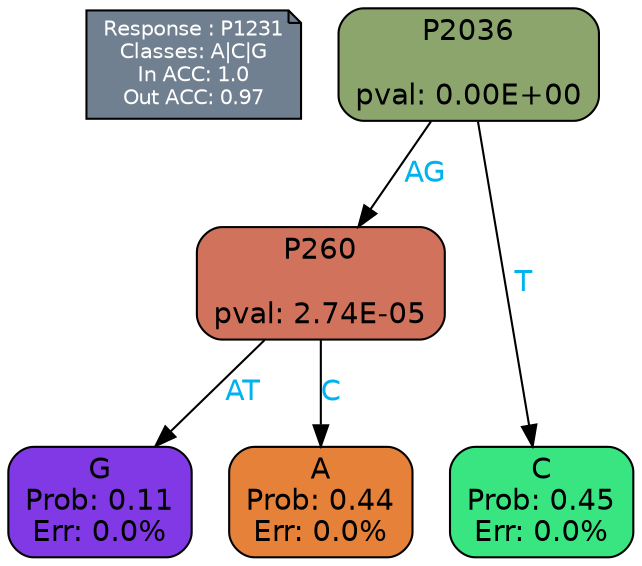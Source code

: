 digraph Tree {
node [shape=box, style="filled, rounded", color="black", fontname=helvetica] ;
graph [ranksep=equally, splines=polylines, bgcolor=transparent, dpi=600] ;
edge [fontname=helvetica] ;
LEGEND [label="Response : P1231
Classes: A|C|G
In ACC: 1.0
Out ACC: 0.97
",shape=note,align=left,style=filled,fillcolor="slategray",fontcolor="white",fontsize=10];1 [label="P2036

pval: 0.00E+00", fillcolor="#8ca56c"] ;
2 [label="P260

pval: 2.74E-05", fillcolor="#d0725c"] ;
3 [label="G
Prob: 0.11
Err: 0.0%", fillcolor="#8139e5"] ;
4 [label="A
Prob: 0.44
Err: 0.0%", fillcolor="#e58139"] ;
5 [label="C
Prob: 0.45
Err: 0.0%", fillcolor="#39e581"] ;
1 -> 2 [label="AG",fontcolor=deepskyblue2] ;
1 -> 5 [label="T",fontcolor=deepskyblue2] ;
2 -> 3 [label="AT",fontcolor=deepskyblue2] ;
2 -> 4 [label="C",fontcolor=deepskyblue2] ;
{rank = same; 3;4;5;}{rank = same; LEGEND;1;}}